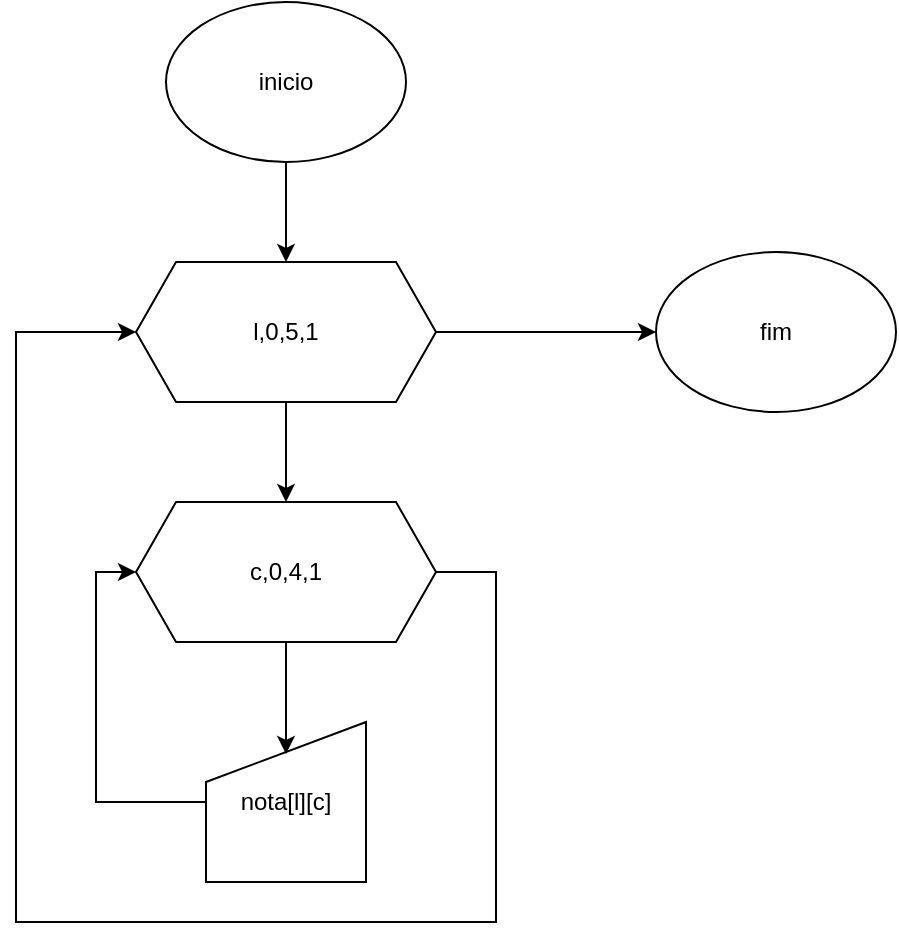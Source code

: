 <mxfile version="21.8.2" type="device" pages="6">
  <diagram name="Página-1" id="6SeCLzmBP10yQqe270tf">
    <mxGraphModel dx="1393" dy="776" grid="1" gridSize="10" guides="1" tooltips="1" connect="1" arrows="1" fold="1" page="1" pageScale="1" pageWidth="827" pageHeight="1169" math="0" shadow="0">
      <root>
        <mxCell id="0" />
        <mxCell id="1" parent="0" />
        <mxCell id="hSCdsFNhbfGIB2_oV2OH-1" value="fim" style="ellipse;whiteSpace=wrap;html=1;" parent="1" vertex="1">
          <mxGeometry x="580" y="135" width="120" height="80" as="geometry" />
        </mxCell>
        <mxCell id="hSCdsFNhbfGIB2_oV2OH-9" style="edgeStyle=orthogonalEdgeStyle;rounded=0;orthogonalLoop=1;jettySize=auto;html=1;entryX=0.5;entryY=0;entryDx=0;entryDy=0;" parent="1" source="hSCdsFNhbfGIB2_oV2OH-2" target="hSCdsFNhbfGIB2_oV2OH-7" edge="1">
          <mxGeometry relative="1" as="geometry" />
        </mxCell>
        <mxCell id="hSCdsFNhbfGIB2_oV2OH-2" value="inicio" style="ellipse;whiteSpace=wrap;html=1;" parent="1" vertex="1">
          <mxGeometry x="335" y="10" width="120" height="80" as="geometry" />
        </mxCell>
        <mxCell id="hSCdsFNhbfGIB2_oV2OH-10" style="edgeStyle=orthogonalEdgeStyle;rounded=0;orthogonalLoop=1;jettySize=auto;html=1;" parent="1" source="hSCdsFNhbfGIB2_oV2OH-7" target="hSCdsFNhbfGIB2_oV2OH-8" edge="1">
          <mxGeometry relative="1" as="geometry" />
        </mxCell>
        <mxCell id="hSCdsFNhbfGIB2_oV2OH-12" style="edgeStyle=orthogonalEdgeStyle;rounded=0;orthogonalLoop=1;jettySize=auto;html=1;" parent="1" source="hSCdsFNhbfGIB2_oV2OH-7" target="hSCdsFNhbfGIB2_oV2OH-1" edge="1">
          <mxGeometry relative="1" as="geometry" />
        </mxCell>
        <mxCell id="hSCdsFNhbfGIB2_oV2OH-7" value="l,0,5,1" style="shape=hexagon;perimeter=hexagonPerimeter2;whiteSpace=wrap;html=1;fixedSize=1;" parent="1" vertex="1">
          <mxGeometry x="320" y="140" width="150" height="70" as="geometry" />
        </mxCell>
        <mxCell id="hSCdsFNhbfGIB2_oV2OH-11" style="edgeStyle=orthogonalEdgeStyle;rounded=0;orthogonalLoop=1;jettySize=auto;html=1;entryX=0;entryY=0.5;entryDx=0;entryDy=0;exitX=1;exitY=0.5;exitDx=0;exitDy=0;" parent="1" source="hSCdsFNhbfGIB2_oV2OH-8" target="hSCdsFNhbfGIB2_oV2OH-7" edge="1">
          <mxGeometry relative="1" as="geometry">
            <Array as="points">
              <mxPoint x="500" y="295" />
              <mxPoint x="500" y="470" />
              <mxPoint x="260" y="470" />
              <mxPoint x="260" y="175" />
            </Array>
          </mxGeometry>
        </mxCell>
        <mxCell id="hSCdsFNhbfGIB2_oV2OH-8" value="c,0,4,1" style="shape=hexagon;perimeter=hexagonPerimeter2;whiteSpace=wrap;html=1;fixedSize=1;" parent="1" vertex="1">
          <mxGeometry x="320" y="260" width="150" height="70" as="geometry" />
        </mxCell>
        <mxCell id="hSCdsFNhbfGIB2_oV2OH-15" style="edgeStyle=orthogonalEdgeStyle;rounded=0;orthogonalLoop=1;jettySize=auto;html=1;entryX=0;entryY=0.5;entryDx=0;entryDy=0;" parent="1" source="hSCdsFNhbfGIB2_oV2OH-13" target="hSCdsFNhbfGIB2_oV2OH-8" edge="1">
          <mxGeometry relative="1" as="geometry">
            <Array as="points">
              <mxPoint x="300" y="410" />
              <mxPoint x="300" y="295" />
            </Array>
          </mxGeometry>
        </mxCell>
        <mxCell id="hSCdsFNhbfGIB2_oV2OH-13" value="nota[l][c]" style="shape=manualInput;whiteSpace=wrap;html=1;" parent="1" vertex="1">
          <mxGeometry x="355" y="370" width="80" height="80" as="geometry" />
        </mxCell>
        <mxCell id="hSCdsFNhbfGIB2_oV2OH-16" style="edgeStyle=orthogonalEdgeStyle;rounded=0;orthogonalLoop=1;jettySize=auto;html=1;entryX=0.5;entryY=0.2;entryDx=0;entryDy=0;entryPerimeter=0;" parent="1" source="hSCdsFNhbfGIB2_oV2OH-8" target="hSCdsFNhbfGIB2_oV2OH-13" edge="1">
          <mxGeometry relative="1" as="geometry" />
        </mxCell>
      </root>
    </mxGraphModel>
  </diagram>
  <diagram id="bYkFWdC5o4bg77iZ1MXv" name="Página-2">
    <mxGraphModel dx="1393" dy="776" grid="1" gridSize="10" guides="1" tooltips="1" connect="1" arrows="1" fold="1" page="1" pageScale="1" pageWidth="827" pageHeight="1169" math="0" shadow="0">
      <root>
        <mxCell id="0" />
        <mxCell id="1" parent="0" />
        <mxCell id="nyGCbljsgSmjmIbolgte-6" value="fim" style="ellipse;whiteSpace=wrap;html=1;" parent="1" vertex="1">
          <mxGeometry x="590" y="320" width="120" height="80" as="geometry" />
        </mxCell>
        <mxCell id="nyGCbljsgSmjmIbolgte-7" style="edgeStyle=orthogonalEdgeStyle;rounded=0;orthogonalLoop=1;jettySize=auto;html=1;entryX=0.5;entryY=0.2;entryDx=0;entryDy=0;entryPerimeter=0;" parent="1" source="nyGCbljsgSmjmIbolgte-8" edge="1">
          <mxGeometry relative="1" as="geometry">
            <mxPoint x="405" y="266" as="targetPoint" />
          </mxGeometry>
        </mxCell>
        <mxCell id="nyGCbljsgSmjmIbolgte-8" value="inicio" style="ellipse;whiteSpace=wrap;html=1;" parent="1" vertex="1">
          <mxGeometry x="345" y="130" width="120" height="80" as="geometry" />
        </mxCell>
        <mxCell id="nyGCbljsgSmjmIbolgte-9" style="edgeStyle=orthogonalEdgeStyle;rounded=0;orthogonalLoop=1;jettySize=auto;html=1;exitX=1.003;exitY=0.419;exitDx=0;exitDy=0;exitPerimeter=0;" parent="1" source="nyGCbljsgSmjmIbolgte-10" target="nyGCbljsgSmjmIbolgte-6" edge="1">
          <mxGeometry relative="1" as="geometry">
            <mxPoint x="500" y="360" as="sourcePoint" />
          </mxGeometry>
        </mxCell>
        <mxCell id="nyGCbljsgSmjmIbolgte-10" value="nota[0][0]=5;&#xa;    nota[0][1]=7;&#xa;    nota[0][2]=4;&#xa;    nota[1][0]=0;&#xa;    nota[1][1]=3;&#xa;    nota[1][2]=10;&#xa;    nota[2][0]=8.5;&#xa;    nota[2][1]=5.2;&#xa;    nota[2][2]=0;&#xa;    nota[3][0]=9;&#xa;    nota[3][1]=4;&#xa;    nota[3][2]=9;&#xa;    nota[4][0]=6.7;&#xa;    nota[4][1]=3.5;&#xa;    nota[4][2]=9.5;" style="rounded=0;whiteSpace=wrap;html=1;" parent="1" vertex="1">
          <mxGeometry x="340" y="270" width="150" height="220" as="geometry" />
        </mxCell>
      </root>
    </mxGraphModel>
  </diagram>
  <diagram id="78X77clDOrh1TITY_nim" name="Página-3">
    <mxGraphModel dx="2220" dy="776" grid="1" gridSize="10" guides="1" tooltips="1" connect="1" arrows="1" fold="1" page="1" pageScale="1" pageWidth="827" pageHeight="1169" math="0" shadow="0">
      <root>
        <mxCell id="0" />
        <mxCell id="1" parent="0" />
        <mxCell id="7kuw5Bf4AigDzsuN5d7q-1" value="fim" style="ellipse;whiteSpace=wrap;html=1;" parent="1" vertex="1">
          <mxGeometry x="530" y="225" width="120" height="80" as="geometry" />
        </mxCell>
        <mxCell id="7kuw5Bf4AigDzsuN5d7q-2" style="edgeStyle=orthogonalEdgeStyle;rounded=0;orthogonalLoop=1;jettySize=auto;html=1;entryX=0.5;entryY=0;entryDx=0;entryDy=0;" parent="1" source="7kuw5Bf4AigDzsuN5d7q-3" target="7kuw5Bf4AigDzsuN5d7q-6" edge="1">
          <mxGeometry relative="1" as="geometry" />
        </mxCell>
        <mxCell id="7kuw5Bf4AigDzsuN5d7q-3" value="inicio" style="ellipse;whiteSpace=wrap;html=1;" parent="1" vertex="1">
          <mxGeometry x="125" y="100" width="120" height="80" as="geometry" />
        </mxCell>
        <mxCell id="7kuw5Bf4AigDzsuN5d7q-4" style="edgeStyle=orthogonalEdgeStyle;rounded=0;orthogonalLoop=1;jettySize=auto;html=1;" parent="1" source="7kuw5Bf4AigDzsuN5d7q-6" edge="1">
          <mxGeometry relative="1" as="geometry">
            <mxPoint x="185" y="350" as="targetPoint" />
          </mxGeometry>
        </mxCell>
        <mxCell id="7kuw5Bf4AigDzsuN5d7q-6" value="l,0,5,1" style="shape=hexagon;perimeter=hexagonPerimeter2;whiteSpace=wrap;html=1;fixedSize=1;" parent="1" vertex="1">
          <mxGeometry x="110" y="230" width="150" height="70" as="geometry" />
        </mxCell>
        <mxCell id="7kuw5Bf4AigDzsuN5d7q-14" style="edgeStyle=orthogonalEdgeStyle;rounded=0;orthogonalLoop=1;jettySize=auto;html=1;entryX=0.5;entryY=0;entryDx=0;entryDy=0;" parent="1" source="7kuw5Bf4AigDzsuN5d7q-12" target="7kuw5Bf4AigDzsuN5d7q-13" edge="1">
          <mxGeometry relative="1" as="geometry" />
        </mxCell>
        <mxCell id="7kuw5Bf4AigDzsuN5d7q-12" value="nota[l][0] &amp;lt; nota[l][1] e nota[l][0] &amp;lt; nota[l][2]" style="rhombus;whiteSpace=wrap;html=1;" parent="1" vertex="1">
          <mxGeometry x="60" y="350" width="252.5" height="100" as="geometry" />
        </mxCell>
        <mxCell id="7kuw5Bf4AigDzsuN5d7q-27" style="edgeStyle=orthogonalEdgeStyle;rounded=0;orthogonalLoop=1;jettySize=auto;html=1;" parent="1" source="7kuw5Bf4AigDzsuN5d7q-13" target="7kuw5Bf4AigDzsuN5d7q-26" edge="1">
          <mxGeometry relative="1" as="geometry" />
        </mxCell>
        <mxCell id="7kuw5Bf4AigDzsuN5d7q-13" value="menor=0" style="rounded=0;whiteSpace=wrap;html=1;" parent="1" vertex="1">
          <mxGeometry x="126.25" y="500" width="120" height="60" as="geometry" />
        </mxCell>
        <mxCell id="7kuw5Bf4AigDzsuN5d7q-15" value="V" style="text;html=1;align=center;verticalAlign=middle;resizable=0;points=[];autosize=1;strokeColor=none;fillColor=none;" parent="1" vertex="1">
          <mxGeometry x="150" y="458" width="30" height="30" as="geometry" />
        </mxCell>
        <mxCell id="7kuw5Bf4AigDzsuN5d7q-20" style="edgeStyle=orthogonalEdgeStyle;rounded=0;orthogonalLoop=1;jettySize=auto;html=1;entryX=0.5;entryY=0;entryDx=0;entryDy=0;" parent="1" source="7kuw5Bf4AigDzsuN5d7q-16" target="7kuw5Bf4AigDzsuN5d7q-19" edge="1">
          <mxGeometry relative="1" as="geometry" />
        </mxCell>
        <mxCell id="7kuw5Bf4AigDzsuN5d7q-24" value="" style="edgeStyle=orthogonalEdgeStyle;rounded=0;orthogonalLoop=1;jettySize=auto;html=1;" parent="1" source="7kuw5Bf4AigDzsuN5d7q-16" target="7kuw5Bf4AigDzsuN5d7q-23" edge="1">
          <mxGeometry relative="1" as="geometry" />
        </mxCell>
        <mxCell id="7kuw5Bf4AigDzsuN5d7q-16" value="nota[l][1] &lt; nota[l][2]" style="rhombus;whiteSpace=wrap;html=1;" parent="1" vertex="1">
          <mxGeometry x="400" y="360" width="160" height="80" as="geometry" />
        </mxCell>
        <mxCell id="7kuw5Bf4AigDzsuN5d7q-17" style="edgeStyle=orthogonalEdgeStyle;rounded=0;orthogonalLoop=1;jettySize=auto;html=1;" parent="1" source="7kuw5Bf4AigDzsuN5d7q-12" edge="1">
          <mxGeometry relative="1" as="geometry">
            <mxPoint x="400" y="400" as="targetPoint" />
            <Array as="points">
              <mxPoint x="352" y="400" />
              <mxPoint x="352" y="399" />
            </Array>
          </mxGeometry>
        </mxCell>
        <mxCell id="7kuw5Bf4AigDzsuN5d7q-18" value="F" style="text;html=1;align=center;verticalAlign=middle;resizable=0;points=[];autosize=1;strokeColor=none;fillColor=none;" parent="1" vertex="1">
          <mxGeometry x="335" y="368" width="30" height="30" as="geometry" />
        </mxCell>
        <mxCell id="7kuw5Bf4AigDzsuN5d7q-19" value="menor=1" style="rounded=0;whiteSpace=wrap;html=1;" parent="1" vertex="1">
          <mxGeometry x="420" y="500" width="120" height="60" as="geometry" />
        </mxCell>
        <mxCell id="7kuw5Bf4AigDzsuN5d7q-21" value="V" style="text;html=1;align=center;verticalAlign=middle;resizable=0;points=[];autosize=1;strokeColor=none;fillColor=none;" parent="1" vertex="1">
          <mxGeometry x="440" y="458" width="30" height="30" as="geometry" />
        </mxCell>
        <mxCell id="7kuw5Bf4AigDzsuN5d7q-23" value="menor=2" style="whiteSpace=wrap;html=1;" parent="1" vertex="1">
          <mxGeometry x="660" y="370" width="120" height="60" as="geometry" />
        </mxCell>
        <mxCell id="7kuw5Bf4AigDzsuN5d7q-30" style="edgeStyle=orthogonalEdgeStyle;rounded=0;orthogonalLoop=1;jettySize=auto;html=1;entryX=0;entryY=0.5;entryDx=0;entryDy=0;" parent="1" source="7kuw5Bf4AigDzsuN5d7q-26" target="7kuw5Bf4AigDzsuN5d7q-6" edge="1">
          <mxGeometry relative="1" as="geometry">
            <Array as="points">
              <mxPoint y="650" />
              <mxPoint y="265" />
            </Array>
          </mxGeometry>
        </mxCell>
        <mxCell id="7kuw5Bf4AigDzsuN5d7q-26" value="" style="shape=waypoint;sketch=0;size=6;pointerEvents=1;points=[];fillColor=none;resizable=0;rotatable=0;perimeter=centerPerimeter;snapToPoint=1;" parent="1" vertex="1">
          <mxGeometry x="175" y="640" width="20" height="20" as="geometry" />
        </mxCell>
        <mxCell id="7kuw5Bf4AigDzsuN5d7q-28" style="edgeStyle=orthogonalEdgeStyle;rounded=0;orthogonalLoop=1;jettySize=auto;html=1;entryX=0.7;entryY=0.75;entryDx=0;entryDy=0;entryPerimeter=0;" parent="1" source="7kuw5Bf4AigDzsuN5d7q-19" target="7kuw5Bf4AigDzsuN5d7q-26" edge="1">
          <mxGeometry relative="1" as="geometry">
            <Array as="points">
              <mxPoint x="480" y="650" />
            </Array>
          </mxGeometry>
        </mxCell>
        <mxCell id="7kuw5Bf4AigDzsuN5d7q-29" style="edgeStyle=orthogonalEdgeStyle;rounded=0;orthogonalLoop=1;jettySize=auto;html=1;entryX=0.7;entryY=0.85;entryDx=0;entryDy=0;entryPerimeter=0;" parent="1" source="7kuw5Bf4AigDzsuN5d7q-23" target="7kuw5Bf4AigDzsuN5d7q-26" edge="1">
          <mxGeometry relative="1" as="geometry">
            <Array as="points">
              <mxPoint x="720" y="680" />
              <mxPoint x="185" y="680" />
            </Array>
          </mxGeometry>
        </mxCell>
        <mxCell id="7kuw5Bf4AigDzsuN5d7q-34" style="edgeStyle=orthogonalEdgeStyle;rounded=0;orthogonalLoop=1;jettySize=auto;html=1;entryX=0;entryY=0.5;entryDx=0;entryDy=0;" parent="1" source="7kuw5Bf4AigDzsuN5d7q-32" target="7kuw5Bf4AigDzsuN5d7q-1" edge="1">
          <mxGeometry relative="1" as="geometry" />
        </mxCell>
        <mxCell id="7kuw5Bf4AigDzsuN5d7q-32" value="menor" style="shape=display;whiteSpace=wrap;html=1;" parent="1" vertex="1">
          <mxGeometry x="320" y="230" width="150" height="70" as="geometry" />
        </mxCell>
        <mxCell id="7kuw5Bf4AigDzsuN5d7q-33" style="edgeStyle=orthogonalEdgeStyle;rounded=0;orthogonalLoop=1;jettySize=auto;html=1;entryX=0;entryY=0.5;entryDx=0;entryDy=0;entryPerimeter=0;" parent="1" source="7kuw5Bf4AigDzsuN5d7q-6" target="7kuw5Bf4AigDzsuN5d7q-32" edge="1">
          <mxGeometry relative="1" as="geometry" />
        </mxCell>
      </root>
    </mxGraphModel>
  </diagram>
  <diagram id="ve1jzxPmDq0gOyEIucgE" name="Página-4">
    <mxGraphModel dx="1393" dy="776" grid="1" gridSize="10" guides="1" tooltips="1" connect="1" arrows="1" fold="1" page="1" pageScale="1" pageWidth="827" pageHeight="1169" math="0" shadow="0">
      <root>
        <mxCell id="0" />
        <mxCell id="1" parent="0" />
        <mxCell id="lEFKUdSu_Y_5gIRwXCM6-1" value="fim" style="ellipse;whiteSpace=wrap;html=1;" parent="1" vertex="1">
          <mxGeometry x="580" y="135" width="120" height="80" as="geometry" />
        </mxCell>
        <mxCell id="lEFKUdSu_Y_5gIRwXCM6-2" style="edgeStyle=orthogonalEdgeStyle;rounded=0;orthogonalLoop=1;jettySize=auto;html=1;entryX=0.5;entryY=0;entryDx=0;entryDy=0;" parent="1" source="lEFKUdSu_Y_5gIRwXCM6-3" target="lEFKUdSu_Y_5gIRwXCM6-6" edge="1">
          <mxGeometry relative="1" as="geometry" />
        </mxCell>
        <mxCell id="lEFKUdSu_Y_5gIRwXCM6-3" value="inicio" style="ellipse;whiteSpace=wrap;html=1;" parent="1" vertex="1">
          <mxGeometry x="335" y="10" width="120" height="80" as="geometry" />
        </mxCell>
        <mxCell id="lEFKUdSu_Y_5gIRwXCM6-4" style="edgeStyle=orthogonalEdgeStyle;rounded=0;orthogonalLoop=1;jettySize=auto;html=1;" parent="1" source="lEFKUdSu_Y_5gIRwXCM6-6" edge="1">
          <mxGeometry relative="1" as="geometry">
            <mxPoint x="395" y="260" as="targetPoint" />
          </mxGeometry>
        </mxCell>
        <mxCell id="lEFKUdSu_Y_5gIRwXCM6-5" style="edgeStyle=orthogonalEdgeStyle;rounded=0;orthogonalLoop=1;jettySize=auto;html=1;" parent="1" source="lEFKUdSu_Y_5gIRwXCM6-6" target="lEFKUdSu_Y_5gIRwXCM6-1" edge="1">
          <mxGeometry relative="1" as="geometry" />
        </mxCell>
        <mxCell id="lEFKUdSu_Y_5gIRwXCM6-6" value="l,0,5,1" style="shape=hexagon;perimeter=hexagonPerimeter2;whiteSpace=wrap;html=1;fixedSize=1;" parent="1" vertex="1">
          <mxGeometry x="320" y="140" width="150" height="70" as="geometry" />
        </mxCell>
        <mxCell id="lEFKUdSu_Y_5gIRwXCM6-17" value="l+1" style="shape=display;whiteSpace=wrap;html=1;" parent="1" vertex="1">
          <mxGeometry x="315" y="260" width="140" height="70" as="geometry" />
        </mxCell>
        <mxCell id="lEFKUdSu_Y_5gIRwXCM6-18" value="nota[l][0]" style="shape=display;whiteSpace=wrap;html=1;" parent="1" vertex="1">
          <mxGeometry x="315" y="370" width="140" height="70" as="geometry" />
        </mxCell>
        <mxCell id="lEFKUdSu_Y_5gIRwXCM6-19" value="nota[l][1]" style="shape=display;whiteSpace=wrap;html=1;" parent="1" vertex="1">
          <mxGeometry x="315" y="480" width="140" height="70" as="geometry" />
        </mxCell>
        <mxCell id="lEFKUdSu_Y_5gIRwXCM6-20" value="nota[l][2]" style="shape=display;whiteSpace=wrap;html=1;" parent="1" vertex="1">
          <mxGeometry x="315" y="585" width="140" height="70" as="geometry" />
        </mxCell>
        <mxCell id="lEFKUdSu_Y_5gIRwXCM6-27" style="edgeStyle=orthogonalEdgeStyle;rounded=0;orthogonalLoop=1;jettySize=auto;html=1;entryX=0;entryY=0.5;entryDx=0;entryDy=0;" parent="1" source="lEFKUdSu_Y_5gIRwXCM6-21" target="lEFKUdSu_Y_5gIRwXCM6-6" edge="1">
          <mxGeometry relative="1" as="geometry">
            <Array as="points">
              <mxPoint x="240" y="715" />
              <mxPoint x="240" y="175" />
            </Array>
          </mxGeometry>
        </mxCell>
        <mxCell id="lEFKUdSu_Y_5gIRwXCM6-21" value="nota[l]3]" style="shape=display;whiteSpace=wrap;html=1;" parent="1" vertex="1">
          <mxGeometry x="315" y="680" width="140" height="70" as="geometry" />
        </mxCell>
        <mxCell id="lEFKUdSu_Y_5gIRwXCM6-23" style="edgeStyle=orthogonalEdgeStyle;rounded=0;orthogonalLoop=1;jettySize=auto;html=1;entryX=0;entryY=0;entryDx=70;entryDy=0;entryPerimeter=0;" parent="1" source="lEFKUdSu_Y_5gIRwXCM6-17" target="lEFKUdSu_Y_5gIRwXCM6-18" edge="1">
          <mxGeometry relative="1" as="geometry" />
        </mxCell>
        <mxCell id="lEFKUdSu_Y_5gIRwXCM6-24" style="edgeStyle=orthogonalEdgeStyle;rounded=0;orthogonalLoop=1;jettySize=auto;html=1;entryX=0;entryY=0;entryDx=70;entryDy=0;entryPerimeter=0;" parent="1" source="lEFKUdSu_Y_5gIRwXCM6-18" target="lEFKUdSu_Y_5gIRwXCM6-19" edge="1">
          <mxGeometry relative="1" as="geometry" />
        </mxCell>
        <mxCell id="lEFKUdSu_Y_5gIRwXCM6-25" style="edgeStyle=orthogonalEdgeStyle;rounded=0;orthogonalLoop=1;jettySize=auto;html=1;entryX=0;entryY=0;entryDx=70;entryDy=0;entryPerimeter=0;" parent="1" source="lEFKUdSu_Y_5gIRwXCM6-19" target="lEFKUdSu_Y_5gIRwXCM6-20" edge="1">
          <mxGeometry relative="1" as="geometry" />
        </mxCell>
        <mxCell id="lEFKUdSu_Y_5gIRwXCM6-26" style="edgeStyle=orthogonalEdgeStyle;rounded=0;orthogonalLoop=1;jettySize=auto;html=1;entryX=0;entryY=0;entryDx=70;entryDy=0;entryPerimeter=0;" parent="1" source="lEFKUdSu_Y_5gIRwXCM6-20" target="lEFKUdSu_Y_5gIRwXCM6-21" edge="1">
          <mxGeometry relative="1" as="geometry" />
        </mxCell>
      </root>
    </mxGraphModel>
  </diagram>
  <diagram id="t0_hKrJdb1PAhbX5EiVk" name="Página-5">
    <mxGraphModel dx="1393" dy="776" grid="1" gridSize="10" guides="1" tooltips="1" connect="1" arrows="1" fold="1" page="1" pageScale="1" pageWidth="827" pageHeight="1169" math="0" shadow="0">
      <root>
        <mxCell id="0" />
        <mxCell id="1" parent="0" />
        <mxCell id="bhiXeL3fpy-I3QI-JSWg-1" value="fim" style="ellipse;whiteSpace=wrap;html=1;" parent="1" vertex="1">
          <mxGeometry x="707" y="305" width="120" height="80" as="geometry" />
        </mxCell>
        <mxCell id="bhiXeL3fpy-I3QI-JSWg-19" style="edgeStyle=orthogonalEdgeStyle;rounded=0;orthogonalLoop=1;jettySize=auto;html=1;entryX=0.5;entryY=0;entryDx=0;entryDy=0;" parent="1" source="bhiXeL3fpy-I3QI-JSWg-3" target="bhiXeL3fpy-I3QI-JSWg-7" edge="1">
          <mxGeometry relative="1" as="geometry" />
        </mxCell>
        <mxCell id="bhiXeL3fpy-I3QI-JSWg-3" value="inicio" style="ellipse;whiteSpace=wrap;html=1;" parent="1" vertex="1">
          <mxGeometry x="342.5" y="10" width="120" height="80" as="geometry" />
        </mxCell>
        <mxCell id="bhiXeL3fpy-I3QI-JSWg-11" value="" style="edgeStyle=orthogonalEdgeStyle;rounded=0;orthogonalLoop=1;jettySize=auto;html=1;" parent="1" source="bhiXeL3fpy-I3QI-JSWg-5" target="bhiXeL3fpy-I3QI-JSWg-10" edge="1">
          <mxGeometry relative="1" as="geometry" />
        </mxCell>
        <mxCell id="bhiXeL3fpy-I3QI-JSWg-5" value="l,0,5,1" style="shape=hexagon;perimeter=hexagonPerimeter2;whiteSpace=wrap;html=1;fixedSize=1;" parent="1" vertex="1">
          <mxGeometry x="327.5" y="310" width="150" height="70" as="geometry" />
        </mxCell>
        <mxCell id="bhiXeL3fpy-I3QI-JSWg-9" style="edgeStyle=orthogonalEdgeStyle;rounded=0;orthogonalLoop=1;jettySize=auto;html=1;" parent="1" source="bhiXeL3fpy-I3QI-JSWg-7" target="bhiXeL3fpy-I3QI-JSWg-5" edge="1">
          <mxGeometry relative="1" as="geometry" />
        </mxCell>
        <mxCell id="bhiXeL3fpy-I3QI-JSWg-7" value="medias=(nota[0][3]+nota[1][3]+nota[2][3]+nota[3][3]+nota[4][3])/5" style="rounded=0;whiteSpace=wrap;html=1;" parent="1" vertex="1">
          <mxGeometry x="277.5" y="160" width="250" height="70" as="geometry" />
        </mxCell>
        <mxCell id="bhiXeL3fpy-I3QI-JSWg-14" value="" style="edgeStyle=orthogonalEdgeStyle;rounded=0;orthogonalLoop=1;jettySize=auto;html=1;" parent="1" source="bhiXeL3fpy-I3QI-JSWg-10" target="bhiXeL3fpy-I3QI-JSWg-13" edge="1">
          <mxGeometry relative="1" as="geometry" />
        </mxCell>
        <mxCell id="bhiXeL3fpy-I3QI-JSWg-10" value="nota[l][3] &gt; medias" style="rhombus;whiteSpace=wrap;html=1;" parent="1" vertex="1">
          <mxGeometry x="310" y="460" width="185" height="105" as="geometry" />
        </mxCell>
        <mxCell id="bhiXeL3fpy-I3QI-JSWg-15" style="edgeStyle=orthogonalEdgeStyle;rounded=0;orthogonalLoop=1;jettySize=auto;html=1;entryX=0;entryY=0.5;entryDx=0;entryDy=0;" parent="1" source="bhiXeL3fpy-I3QI-JSWg-13" target="bhiXeL3fpy-I3QI-JSWg-5" edge="1">
          <mxGeometry relative="1" as="geometry">
            <Array as="points">
              <mxPoint x="260" y="700" />
              <mxPoint x="260" y="345" />
            </Array>
          </mxGeometry>
        </mxCell>
        <mxCell id="bhiXeL3fpy-I3QI-JSWg-13" value="maior++" style="whiteSpace=wrap;html=1;" parent="1" vertex="1">
          <mxGeometry x="340" y="660" width="125" height="62.5" as="geometry" />
        </mxCell>
        <mxCell id="bhiXeL3fpy-I3QI-JSWg-18" style="edgeStyle=orthogonalEdgeStyle;rounded=0;orthogonalLoop=1;jettySize=auto;html=1;entryX=0;entryY=0.5;entryDx=0;entryDy=0;" parent="1" source="bhiXeL3fpy-I3QI-JSWg-16" target="bhiXeL3fpy-I3QI-JSWg-1" edge="1">
          <mxGeometry relative="1" as="geometry" />
        </mxCell>
        <mxCell id="bhiXeL3fpy-I3QI-JSWg-16" value="maior" style="shape=display;whiteSpace=wrap;html=1;" parent="1" vertex="1">
          <mxGeometry x="530" y="310" width="140" height="70" as="geometry" />
        </mxCell>
        <mxCell id="bhiXeL3fpy-I3QI-JSWg-17" style="edgeStyle=orthogonalEdgeStyle;rounded=0;orthogonalLoop=1;jettySize=auto;html=1;entryX=0;entryY=0.5;entryDx=0;entryDy=0;entryPerimeter=0;" parent="1" source="bhiXeL3fpy-I3QI-JSWg-5" target="bhiXeL3fpy-I3QI-JSWg-16" edge="1">
          <mxGeometry relative="1" as="geometry" />
        </mxCell>
      </root>
    </mxGraphModel>
  </diagram>
  <diagram id="-bUbjWcqHn0XaHqUOeQa" name="Página-6">
    <mxGraphModel dx="1393" dy="776" grid="1" gridSize="10" guides="1" tooltips="1" connect="1" arrows="1" fold="1" page="1" pageScale="1" pageWidth="827" pageHeight="1169" math="0" shadow="0">
      <root>
        <mxCell id="0" />
        <mxCell id="1" parent="0" />
        <mxCell id="dEDNMmh_X7XU9deLx3UT-12" value="fim" style="ellipse;whiteSpace=wrap;html=1;" vertex="1" parent="1">
          <mxGeometry x="590" y="145" width="120" height="80" as="geometry" />
        </mxCell>
        <mxCell id="dEDNMmh_X7XU9deLx3UT-13" style="edgeStyle=orthogonalEdgeStyle;rounded=0;orthogonalLoop=1;jettySize=auto;html=1;entryX=0.5;entryY=0;entryDx=0;entryDy=0;" edge="1" parent="1" source="dEDNMmh_X7XU9deLx3UT-14" target="dEDNMmh_X7XU9deLx3UT-17">
          <mxGeometry relative="1" as="geometry" />
        </mxCell>
        <mxCell id="dEDNMmh_X7XU9deLx3UT-14" value="inicio" style="ellipse;whiteSpace=wrap;html=1;" vertex="1" parent="1">
          <mxGeometry x="345" y="20" width="120" height="80" as="geometry" />
        </mxCell>
        <mxCell id="dEDNMmh_X7XU9deLx3UT-15" style="edgeStyle=orthogonalEdgeStyle;rounded=0;orthogonalLoop=1;jettySize=auto;html=1;" edge="1" parent="1" source="dEDNMmh_X7XU9deLx3UT-17" target="dEDNMmh_X7XU9deLx3UT-19">
          <mxGeometry relative="1" as="geometry" />
        </mxCell>
        <mxCell id="dEDNMmh_X7XU9deLx3UT-16" style="edgeStyle=orthogonalEdgeStyle;rounded=0;orthogonalLoop=1;jettySize=auto;html=1;" edge="1" parent="1" source="dEDNMmh_X7XU9deLx3UT-17" target="dEDNMmh_X7XU9deLx3UT-12">
          <mxGeometry relative="1" as="geometry" />
        </mxCell>
        <mxCell id="dEDNMmh_X7XU9deLx3UT-17" value="l,0,5,1" style="shape=hexagon;perimeter=hexagonPerimeter2;whiteSpace=wrap;html=1;fixedSize=1;" vertex="1" parent="1">
          <mxGeometry x="330" y="150" width="150" height="70" as="geometry" />
        </mxCell>
        <mxCell id="dEDNMmh_X7XU9deLx3UT-18" style="edgeStyle=orthogonalEdgeStyle;rounded=0;orthogonalLoop=1;jettySize=auto;html=1;entryX=0;entryY=0.5;entryDx=0;entryDy=0;exitX=1;exitY=0.5;exitDx=0;exitDy=0;" edge="1" parent="1" source="dEDNMmh_X7XU9deLx3UT-19" target="dEDNMmh_X7XU9deLx3UT-17">
          <mxGeometry relative="1" as="geometry">
            <Array as="points">
              <mxPoint x="510" y="305" />
              <mxPoint x="510" y="610" />
              <mxPoint x="220" y="610" />
              <mxPoint x="220" y="185" />
            </Array>
          </mxGeometry>
        </mxCell>
        <mxCell id="dEDNMmh_X7XU9deLx3UT-25" value="" style="edgeStyle=orthogonalEdgeStyle;rounded=0;orthogonalLoop=1;jettySize=auto;html=1;" edge="1" parent="1" source="dEDNMmh_X7XU9deLx3UT-19" target="dEDNMmh_X7XU9deLx3UT-24">
          <mxGeometry relative="1" as="geometry" />
        </mxCell>
        <mxCell id="dEDNMmh_X7XU9deLx3UT-19" value="c,0,4,1" style="shape=hexagon;perimeter=hexagonPerimeter2;whiteSpace=wrap;html=1;fixedSize=1;" vertex="1" parent="1">
          <mxGeometry x="330" y="270" width="150" height="70" as="geometry" />
        </mxCell>
        <mxCell id="dEDNMmh_X7XU9deLx3UT-20" style="edgeStyle=orthogonalEdgeStyle;rounded=0;orthogonalLoop=1;jettySize=auto;html=1;entryX=0;entryY=0.5;entryDx=0;entryDy=0;exitX=0;exitY=0.5;exitDx=0;exitDy=0;" edge="1" parent="1" source="dEDNMmh_X7XU9deLx3UT-26" target="dEDNMmh_X7XU9deLx3UT-19">
          <mxGeometry relative="1" as="geometry">
            <Array as="points">
              <mxPoint x="343" y="550" />
              <mxPoint x="310" y="550" />
              <mxPoint x="310" y="305" />
            </Array>
            <mxPoint x="310" y="460" as="sourcePoint" />
          </mxGeometry>
        </mxCell>
        <mxCell id="dEDNMmh_X7XU9deLx3UT-27" value="" style="edgeStyle=orthogonalEdgeStyle;rounded=0;orthogonalLoop=1;jettySize=auto;html=1;" edge="1" parent="1" source="dEDNMmh_X7XU9deLx3UT-24" target="dEDNMmh_X7XU9deLx3UT-26">
          <mxGeometry relative="1" as="geometry" />
        </mxCell>
        <mxCell id="dEDNMmh_X7XU9deLx3UT-24" value="nota[l][c] == 0" style="rhombus;whiteSpace=wrap;html=1;" vertex="1" parent="1">
          <mxGeometry x="340" y="400" width="125" height="80" as="geometry" />
        </mxCell>
        <mxCell id="dEDNMmh_X7XU9deLx3UT-26" value="zero++" style="whiteSpace=wrap;html=1;" vertex="1" parent="1">
          <mxGeometry x="342.5" y="525" width="120" height="60" as="geometry" />
        </mxCell>
      </root>
    </mxGraphModel>
  </diagram>
</mxfile>
